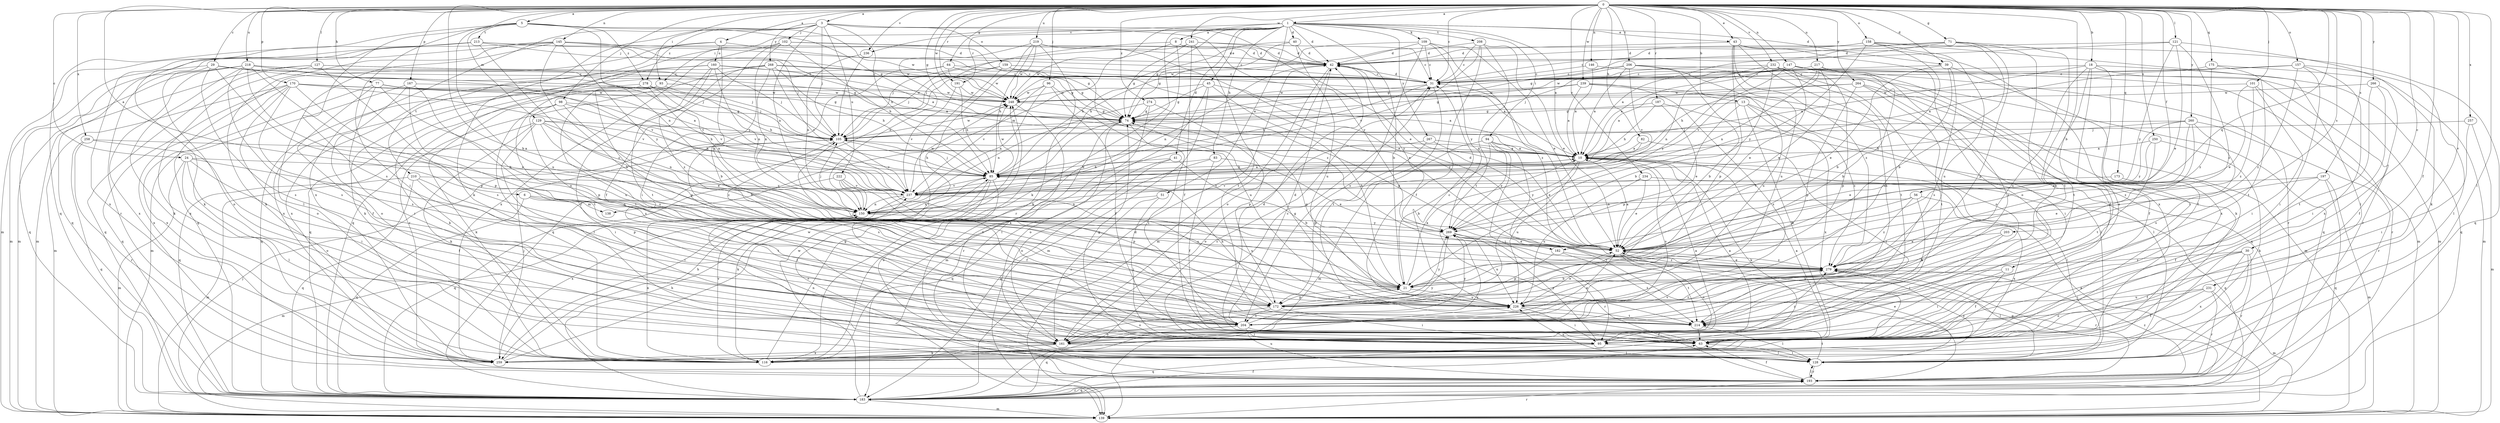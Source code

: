 strict digraph  {
0;
1;
3;
4;
5;
6;
8;
10;
11;
13;
18;
21;
24;
29;
30;
31;
39;
40;
41;
42;
43;
45;
51;
52;
56;
63;
64;
71;
74;
77;
82;
83;
85;
93;
94;
95;
96;
98;
101;
102;
105;
109;
116;
121;
127;
128;
129;
138;
139;
145;
146;
147;
150;
157;
158;
159;
160;
161;
167;
170;
172;
173;
175;
182;
183;
187;
191;
193;
197;
203;
204;
206;
208;
210;
213;
214;
217;
218;
219;
222;
226;
231;
232;
234;
236;
237;
239;
241;
248;
250;
257;
258;
259;
260;
264;
266;
267;
268;
269;
274;
278;
279;
0 -> 1  [label=a];
0 -> 3  [label=a];
0 -> 4  [label=a];
0 -> 5  [label=a];
0 -> 6  [label=a];
0 -> 11  [label=b];
0 -> 13  [label=b];
0 -> 18  [label=b];
0 -> 21  [label=b];
0 -> 24  [label=c];
0 -> 29  [label=c];
0 -> 30  [label=c];
0 -> 31  [label=c];
0 -> 39  [label=d];
0 -> 43  [label=e];
0 -> 56  [label=f];
0 -> 63  [label=f];
0 -> 64  [label=g];
0 -> 71  [label=g];
0 -> 74  [label=g];
0 -> 77  [label=h];
0 -> 82  [label=h];
0 -> 93  [label=i];
0 -> 96  [label=j];
0 -> 98  [label=j];
0 -> 101  [label=j];
0 -> 121  [label=l];
0 -> 127  [label=l];
0 -> 128  [label=l];
0 -> 129  [label=m];
0 -> 145  [label=n];
0 -> 146  [label=n];
0 -> 147  [label=n];
0 -> 157  [label=o];
0 -> 158  [label=o];
0 -> 167  [label=p];
0 -> 170  [label=p];
0 -> 173  [label=q];
0 -> 175  [label=q];
0 -> 182  [label=q];
0 -> 187  [label=r];
0 -> 191  [label=r];
0 -> 197  [label=s];
0 -> 203  [label=s];
0 -> 206  [label=t];
0 -> 217  [label=u];
0 -> 218  [label=u];
0 -> 219  [label=u];
0 -> 231  [label=v];
0 -> 232  [label=v];
0 -> 234  [label=v];
0 -> 236  [label=v];
0 -> 239  [label=w];
0 -> 241  [label=w];
0 -> 248  [label=w];
0 -> 250  [label=x];
0 -> 257  [label=x];
0 -> 258  [label=x];
0 -> 260  [label=y];
0 -> 264  [label=y];
0 -> 266  [label=y];
0 -> 274  [label=z];
1 -> 8  [label=a];
1 -> 10  [label=a];
1 -> 21  [label=b];
1 -> 39  [label=d];
1 -> 40  [label=d];
1 -> 41  [label=d];
1 -> 42  [label=d];
1 -> 43  [label=e];
1 -> 45  [label=e];
1 -> 51  [label=e];
1 -> 74  [label=g];
1 -> 83  [label=h];
1 -> 93  [label=i];
1 -> 94  [label=i];
1 -> 109  [label=k];
1 -> 116  [label=k];
1 -> 138  [label=m];
1 -> 191  [label=r];
1 -> 208  [label=t];
1 -> 236  [label=v];
1 -> 267  [label=y];
3 -> 52  [label=e];
3 -> 85  [label=h];
3 -> 102  [label=j];
3 -> 105  [label=j];
3 -> 116  [label=k];
3 -> 150  [label=n];
3 -> 159  [label=o];
3 -> 222  [label=u];
3 -> 259  [label=x];
3 -> 268  [label=y];
3 -> 269  [label=y];
3 -> 278  [label=z];
4 -> 74  [label=g];
4 -> 160  [label=o];
4 -> 182  [label=q];
4 -> 183  [label=q];
4 -> 210  [label=t];
5 -> 74  [label=g];
5 -> 95  [label=i];
5 -> 150  [label=n];
5 -> 183  [label=q];
5 -> 204  [label=s];
5 -> 213  [label=t];
5 -> 226  [label=u];
5 -> 248  [label=w];
5 -> 278  [label=z];
6 -> 138  [label=m];
6 -> 150  [label=n];
6 -> 183  [label=q];
6 -> 214  [label=t];
8 -> 42  [label=d];
8 -> 105  [label=j];
8 -> 116  [label=k];
8 -> 248  [label=w];
10 -> 85  [label=h];
10 -> 116  [label=k];
10 -> 128  [label=l];
10 -> 204  [label=s];
10 -> 226  [label=u];
10 -> 269  [label=y];
11 -> 21  [label=b];
11 -> 63  [label=f];
11 -> 95  [label=i];
13 -> 63  [label=f];
13 -> 74  [label=g];
13 -> 128  [label=l];
13 -> 172  [label=p];
13 -> 259  [label=x];
13 -> 279  [label=z];
18 -> 10  [label=a];
18 -> 31  [label=c];
18 -> 95  [label=i];
18 -> 161  [label=o];
18 -> 183  [label=q];
18 -> 193  [label=r];
18 -> 214  [label=t];
18 -> 226  [label=u];
21 -> 10  [label=a];
21 -> 74  [label=g];
21 -> 105  [label=j];
21 -> 172  [label=p];
21 -> 226  [label=u];
24 -> 63  [label=f];
24 -> 85  [label=h];
24 -> 128  [label=l];
24 -> 139  [label=m];
24 -> 161  [label=o];
24 -> 172  [label=p];
29 -> 31  [label=c];
29 -> 105  [label=j];
29 -> 139  [label=m];
29 -> 161  [label=o];
29 -> 172  [label=p];
29 -> 204  [label=s];
29 -> 237  [label=v];
30 -> 63  [label=f];
30 -> 95  [label=i];
30 -> 128  [label=l];
30 -> 193  [label=r];
30 -> 259  [label=x];
30 -> 279  [label=z];
31 -> 42  [label=d];
31 -> 85  [label=h];
31 -> 214  [label=t];
31 -> 248  [label=w];
39 -> 31  [label=c];
39 -> 52  [label=e];
39 -> 63  [label=f];
39 -> 204  [label=s];
39 -> 226  [label=u];
40 -> 42  [label=d];
40 -> 74  [label=g];
40 -> 85  [label=h];
40 -> 226  [label=u];
41 -> 21  [label=b];
41 -> 85  [label=h];
41 -> 161  [label=o];
41 -> 183  [label=q];
42 -> 31  [label=c];
42 -> 139  [label=m];
42 -> 150  [label=n];
42 -> 161  [label=o];
42 -> 269  [label=y];
43 -> 42  [label=d];
43 -> 161  [label=o];
43 -> 172  [label=p];
43 -> 204  [label=s];
43 -> 226  [label=u];
43 -> 259  [label=x];
43 -> 279  [label=z];
45 -> 10  [label=a];
45 -> 21  [label=b];
45 -> 74  [label=g];
45 -> 116  [label=k];
45 -> 139  [label=m];
45 -> 248  [label=w];
51 -> 95  [label=i];
51 -> 150  [label=n];
51 -> 161  [label=o];
52 -> 10  [label=a];
52 -> 31  [label=c];
52 -> 42  [label=d];
52 -> 74  [label=g];
52 -> 161  [label=o];
52 -> 214  [label=t];
52 -> 279  [label=z];
56 -> 52  [label=e];
56 -> 150  [label=n];
56 -> 214  [label=t];
56 -> 259  [label=x];
56 -> 279  [label=z];
63 -> 10  [label=a];
63 -> 42  [label=d];
63 -> 128  [label=l];
64 -> 21  [label=b];
64 -> 31  [label=c];
64 -> 74  [label=g];
64 -> 248  [label=w];
64 -> 259  [label=x];
71 -> 10  [label=a];
71 -> 21  [label=b];
71 -> 31  [label=c];
71 -> 42  [label=d];
71 -> 172  [label=p];
71 -> 204  [label=s];
71 -> 214  [label=t];
74 -> 105  [label=j];
74 -> 161  [label=o];
74 -> 193  [label=r];
74 -> 204  [label=s];
77 -> 10  [label=a];
77 -> 63  [label=f];
77 -> 95  [label=i];
77 -> 226  [label=u];
77 -> 237  [label=v];
77 -> 248  [label=w];
77 -> 259  [label=x];
82 -> 10  [label=a];
82 -> 95  [label=i];
82 -> 237  [label=v];
83 -> 52  [label=e];
83 -> 63  [label=f];
83 -> 85  [label=h];
83 -> 183  [label=q];
85 -> 10  [label=a];
85 -> 105  [label=j];
85 -> 116  [label=k];
85 -> 161  [label=o];
85 -> 193  [label=r];
85 -> 237  [label=v];
85 -> 248  [label=w];
93 -> 85  [label=h];
93 -> 116  [label=k];
93 -> 172  [label=p];
93 -> 204  [label=s];
93 -> 248  [label=w];
94 -> 10  [label=a];
94 -> 21  [label=b];
94 -> 95  [label=i];
94 -> 139  [label=m];
94 -> 193  [label=r];
94 -> 269  [label=y];
95 -> 10  [label=a];
95 -> 31  [label=c];
95 -> 74  [label=g];
95 -> 128  [label=l];
95 -> 183  [label=q];
95 -> 269  [label=y];
96 -> 63  [label=f];
96 -> 150  [label=n];
96 -> 226  [label=u];
96 -> 237  [label=v];
96 -> 248  [label=w];
98 -> 21  [label=b];
98 -> 74  [label=g];
98 -> 85  [label=h];
98 -> 116  [label=k];
98 -> 128  [label=l];
98 -> 204  [label=s];
101 -> 52  [label=e];
101 -> 95  [label=i];
101 -> 193  [label=r];
101 -> 248  [label=w];
101 -> 279  [label=z];
102 -> 42  [label=d];
102 -> 63  [label=f];
102 -> 85  [label=h];
102 -> 95  [label=i];
102 -> 183  [label=q];
102 -> 259  [label=x];
102 -> 279  [label=z];
105 -> 10  [label=a];
105 -> 85  [label=h];
105 -> 204  [label=s];
105 -> 214  [label=t];
105 -> 237  [label=v];
105 -> 248  [label=w];
109 -> 31  [label=c];
109 -> 42  [label=d];
109 -> 52  [label=e];
109 -> 85  [label=h];
109 -> 204  [label=s];
109 -> 269  [label=y];
109 -> 279  [label=z];
116 -> 74  [label=g];
116 -> 150  [label=n];
116 -> 237  [label=v];
116 -> 269  [label=y];
116 -> 279  [label=z];
121 -> 42  [label=d];
121 -> 52  [label=e];
121 -> 74  [label=g];
121 -> 116  [label=k];
121 -> 269  [label=y];
121 -> 279  [label=z];
127 -> 31  [label=c];
127 -> 74  [label=g];
127 -> 139  [label=m];
127 -> 183  [label=q];
127 -> 204  [label=s];
127 -> 259  [label=x];
128 -> 52  [label=e];
128 -> 150  [label=n];
128 -> 193  [label=r];
128 -> 214  [label=t];
128 -> 226  [label=u];
129 -> 52  [label=e];
129 -> 85  [label=h];
129 -> 95  [label=i];
129 -> 105  [label=j];
129 -> 116  [label=k];
129 -> 150  [label=n];
129 -> 183  [label=q];
129 -> 279  [label=z];
139 -> 10  [label=a];
139 -> 105  [label=j];
139 -> 193  [label=r];
145 -> 10  [label=a];
145 -> 21  [label=b];
145 -> 42  [label=d];
145 -> 116  [label=k];
145 -> 128  [label=l];
145 -> 183  [label=q];
145 -> 193  [label=r];
145 -> 248  [label=w];
145 -> 269  [label=y];
146 -> 10  [label=a];
146 -> 31  [label=c];
146 -> 183  [label=q];
147 -> 10  [label=a];
147 -> 31  [label=c];
147 -> 52  [label=e];
147 -> 85  [label=h];
147 -> 105  [label=j];
147 -> 139  [label=m];
147 -> 172  [label=p];
147 -> 193  [label=r];
147 -> 248  [label=w];
147 -> 259  [label=x];
150 -> 105  [label=j];
150 -> 139  [label=m];
150 -> 269  [label=y];
157 -> 10  [label=a];
157 -> 31  [label=c];
157 -> 95  [label=i];
157 -> 128  [label=l];
157 -> 259  [label=x];
157 -> 279  [label=z];
158 -> 21  [label=b];
158 -> 42  [label=d];
158 -> 128  [label=l];
158 -> 183  [label=q];
158 -> 226  [label=u];
158 -> 248  [label=w];
158 -> 269  [label=y];
159 -> 10  [label=a];
159 -> 31  [label=c];
159 -> 52  [label=e];
159 -> 95  [label=i];
159 -> 105  [label=j];
159 -> 183  [label=q];
160 -> 10  [label=a];
160 -> 31  [label=c];
160 -> 105  [label=j];
160 -> 116  [label=k];
160 -> 150  [label=n];
160 -> 214  [label=t];
160 -> 259  [label=x];
160 -> 279  [label=z];
161 -> 10  [label=a];
161 -> 116  [label=k];
161 -> 128  [label=l];
161 -> 259  [label=x];
161 -> 269  [label=y];
161 -> 279  [label=z];
167 -> 139  [label=m];
167 -> 161  [label=o];
167 -> 172  [label=p];
167 -> 214  [label=t];
167 -> 248  [label=w];
170 -> 52  [label=e];
170 -> 74  [label=g];
170 -> 139  [label=m];
170 -> 161  [label=o];
170 -> 183  [label=q];
170 -> 204  [label=s];
170 -> 237  [label=v];
170 -> 248  [label=w];
170 -> 259  [label=x];
172 -> 21  [label=b];
172 -> 85  [label=h];
172 -> 95  [label=i];
172 -> 161  [label=o];
172 -> 204  [label=s];
172 -> 269  [label=y];
173 -> 63  [label=f];
173 -> 237  [label=v];
175 -> 31  [label=c];
175 -> 139  [label=m];
175 -> 214  [label=t];
175 -> 279  [label=z];
182 -> 172  [label=p];
182 -> 214  [label=t];
182 -> 279  [label=z];
183 -> 31  [label=c];
183 -> 42  [label=d];
183 -> 63  [label=f];
183 -> 85  [label=h];
183 -> 139  [label=m];
183 -> 193  [label=r];
183 -> 248  [label=w];
187 -> 52  [label=e];
187 -> 74  [label=g];
187 -> 85  [label=h];
187 -> 128  [label=l];
191 -> 85  [label=h];
191 -> 237  [label=v];
191 -> 248  [label=w];
193 -> 63  [label=f];
193 -> 128  [label=l];
193 -> 183  [label=q];
193 -> 226  [label=u];
193 -> 279  [label=z];
197 -> 52  [label=e];
197 -> 95  [label=i];
197 -> 139  [label=m];
197 -> 183  [label=q];
197 -> 237  [label=v];
203 -> 21  [label=b];
203 -> 52  [label=e];
203 -> 95  [label=i];
204 -> 42  [label=d];
204 -> 52  [label=e];
204 -> 63  [label=f];
204 -> 95  [label=i];
204 -> 161  [label=o];
204 -> 183  [label=q];
204 -> 269  [label=y];
204 -> 279  [label=z];
206 -> 10  [label=a];
206 -> 21  [label=b];
206 -> 31  [label=c];
206 -> 74  [label=g];
206 -> 139  [label=m];
206 -> 226  [label=u];
206 -> 237  [label=v];
208 -> 31  [label=c];
208 -> 42  [label=d];
208 -> 52  [label=e];
208 -> 63  [label=f];
208 -> 214  [label=t];
208 -> 237  [label=v];
210 -> 95  [label=i];
210 -> 139  [label=m];
210 -> 183  [label=q];
210 -> 214  [label=t];
210 -> 237  [label=v];
213 -> 31  [label=c];
213 -> 42  [label=d];
213 -> 105  [label=j];
213 -> 116  [label=k];
213 -> 139  [label=m];
213 -> 259  [label=x];
213 -> 279  [label=z];
214 -> 63  [label=f];
214 -> 128  [label=l];
217 -> 21  [label=b];
217 -> 31  [label=c];
217 -> 52  [label=e];
217 -> 150  [label=n];
217 -> 204  [label=s];
217 -> 237  [label=v];
218 -> 31  [label=c];
218 -> 105  [label=j];
218 -> 116  [label=k];
218 -> 139  [label=m];
218 -> 172  [label=p];
218 -> 183  [label=q];
218 -> 204  [label=s];
218 -> 226  [label=u];
218 -> 237  [label=v];
218 -> 259  [label=x];
219 -> 42  [label=d];
219 -> 52  [label=e];
219 -> 85  [label=h];
219 -> 150  [label=n];
219 -> 193  [label=r];
219 -> 248  [label=w];
219 -> 259  [label=x];
222 -> 63  [label=f];
222 -> 172  [label=p];
222 -> 183  [label=q];
222 -> 226  [label=u];
222 -> 237  [label=v];
226 -> 31  [label=c];
226 -> 52  [label=e];
226 -> 74  [label=g];
226 -> 95  [label=i];
226 -> 214  [label=t];
231 -> 63  [label=f];
231 -> 139  [label=m];
231 -> 161  [label=o];
231 -> 193  [label=r];
231 -> 226  [label=u];
232 -> 21  [label=b];
232 -> 31  [label=c];
232 -> 63  [label=f];
232 -> 116  [label=k];
232 -> 150  [label=n];
232 -> 161  [label=o];
232 -> 214  [label=t];
232 -> 269  [label=y];
234 -> 52  [label=e];
234 -> 183  [label=q];
234 -> 226  [label=u];
234 -> 237  [label=v];
236 -> 105  [label=j];
236 -> 150  [label=n];
237 -> 150  [label=n];
237 -> 226  [label=u];
237 -> 248  [label=w];
237 -> 259  [label=x];
239 -> 10  [label=a];
239 -> 74  [label=g];
239 -> 139  [label=m];
239 -> 183  [label=q];
239 -> 204  [label=s];
239 -> 248  [label=w];
241 -> 31  [label=c];
241 -> 42  [label=d];
241 -> 63  [label=f];
241 -> 74  [label=g];
241 -> 105  [label=j];
241 -> 214  [label=t];
248 -> 74  [label=g];
248 -> 128  [label=l];
250 -> 10  [label=a];
250 -> 52  [label=e];
250 -> 116  [label=k];
250 -> 214  [label=t];
257 -> 95  [label=i];
257 -> 105  [label=j];
257 -> 139  [label=m];
258 -> 10  [label=a];
258 -> 95  [label=i];
258 -> 183  [label=q];
258 -> 193  [label=r];
259 -> 85  [label=h];
259 -> 105  [label=j];
259 -> 248  [label=w];
260 -> 52  [label=e];
260 -> 85  [label=h];
260 -> 105  [label=j];
260 -> 193  [label=r];
260 -> 204  [label=s];
260 -> 269  [label=y];
260 -> 279  [label=z];
264 -> 10  [label=a];
264 -> 63  [label=f];
264 -> 95  [label=i];
264 -> 172  [label=p];
264 -> 214  [label=t];
264 -> 248  [label=w];
266 -> 63  [label=f];
266 -> 95  [label=i];
266 -> 214  [label=t];
266 -> 248  [label=w];
267 -> 10  [label=a];
267 -> 52  [label=e];
267 -> 161  [label=o];
267 -> 172  [label=p];
268 -> 31  [label=c];
268 -> 63  [label=f];
268 -> 74  [label=g];
268 -> 85  [label=h];
268 -> 150  [label=n];
268 -> 183  [label=q];
268 -> 193  [label=r];
268 -> 237  [label=v];
269 -> 52  [label=e];
269 -> 183  [label=q];
269 -> 193  [label=r];
269 -> 226  [label=u];
274 -> 74  [label=g];
274 -> 139  [label=m];
274 -> 150  [label=n];
274 -> 172  [label=p];
278 -> 105  [label=j];
278 -> 150  [label=n];
278 -> 183  [label=q];
278 -> 214  [label=t];
278 -> 237  [label=v];
278 -> 248  [label=w];
279 -> 21  [label=b];
279 -> 52  [label=e];
279 -> 128  [label=l];
279 -> 193  [label=r];
279 -> 204  [label=s];
}
